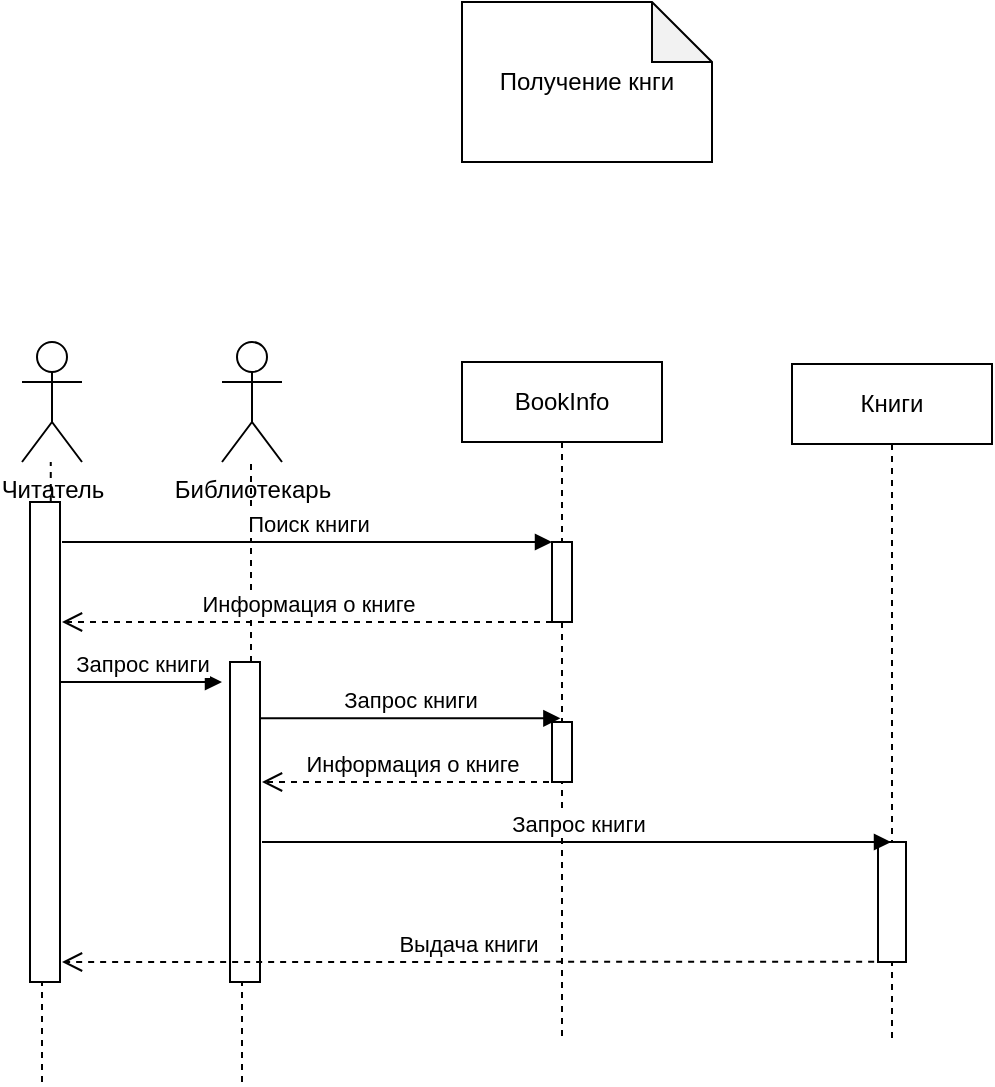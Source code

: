 <mxfile version="26.0.9">
  <diagram name="Page-1" id="2YBvvXClWsGukQMizWep">
    <mxGraphModel dx="877" dy="579" grid="1" gridSize="10" guides="1" tooltips="1" connect="1" arrows="1" fold="1" page="1" pageScale="1" pageWidth="850" pageHeight="1100" math="0" shadow="0">
      <root>
        <mxCell id="0" />
        <mxCell id="1" parent="0" />
        <mxCell id="_RrlDfQ-xXG5oGtXa7KV-1" value="Читатель" style="shape=umlActor;verticalLabelPosition=bottom;verticalAlign=top;html=1;" vertex="1" parent="1">
          <mxGeometry x="100" y="370" width="30" height="60" as="geometry" />
        </mxCell>
        <mxCell id="_RrlDfQ-xXG5oGtXa7KV-2" value="" style="endArrow=none;dashed=1;html=1;rounded=0;" edge="1" parent="1" source="_RrlDfQ-xXG5oGtXa7KV-4" target="_RrlDfQ-xXG5oGtXa7KV-1">
          <mxGeometry width="50" height="50" relative="1" as="geometry">
            <mxPoint x="110" y="740" as="sourcePoint" />
            <mxPoint x="110" y="460" as="targetPoint" />
          </mxGeometry>
        </mxCell>
        <mxCell id="_RrlDfQ-xXG5oGtXa7KV-3" value="" style="endArrow=none;dashed=1;html=1;rounded=0;" edge="1" parent="1" target="_RrlDfQ-xXG5oGtXa7KV-4">
          <mxGeometry width="50" height="50" relative="1" as="geometry">
            <mxPoint x="110" y="740" as="sourcePoint" />
            <mxPoint x="115" y="430" as="targetPoint" />
          </mxGeometry>
        </mxCell>
        <mxCell id="_RrlDfQ-xXG5oGtXa7KV-4" value="" style="html=1;points=[[0,0,0,0,5],[0,1,0,0,-5],[1,0,0,0,5],[1,1,0,0,-5]];perimeter=orthogonalPerimeter;outlineConnect=0;targetShapes=umlLifeline;portConstraint=eastwest;newEdgeStyle={&quot;curved&quot;:0,&quot;rounded&quot;:0};" vertex="1" parent="1">
          <mxGeometry x="104" y="450" width="15" height="240" as="geometry" />
        </mxCell>
        <mxCell id="_RrlDfQ-xXG5oGtXa7KV-5" value="Библиотекарь" style="shape=umlActor;verticalLabelPosition=bottom;verticalAlign=top;html=1;" vertex="1" parent="1">
          <mxGeometry x="200" y="370" width="30" height="60" as="geometry" />
        </mxCell>
        <mxCell id="_RrlDfQ-xXG5oGtXa7KV-6" value="" style="endArrow=none;dashed=1;html=1;rounded=0;" edge="1" parent="1" source="_RrlDfQ-xXG5oGtXa7KV-8" target="_RrlDfQ-xXG5oGtXa7KV-5">
          <mxGeometry width="50" height="50" relative="1" as="geometry">
            <mxPoint x="210" y="740" as="sourcePoint" />
            <mxPoint x="210" y="460" as="targetPoint" />
          </mxGeometry>
        </mxCell>
        <mxCell id="_RrlDfQ-xXG5oGtXa7KV-7" value="" style="endArrow=none;dashed=1;html=1;rounded=0;" edge="1" parent="1" target="_RrlDfQ-xXG5oGtXa7KV-8">
          <mxGeometry width="50" height="50" relative="1" as="geometry">
            <mxPoint x="210" y="740" as="sourcePoint" />
            <mxPoint x="215" y="430" as="targetPoint" />
          </mxGeometry>
        </mxCell>
        <mxCell id="_RrlDfQ-xXG5oGtXa7KV-8" value="" style="html=1;points=[[0,0,0,0,5],[0,1,0,0,-5],[1,0,0,0,5],[1,1,0,0,-5]];perimeter=orthogonalPerimeter;outlineConnect=0;targetShapes=umlLifeline;portConstraint=eastwest;newEdgeStyle={&quot;curved&quot;:0,&quot;rounded&quot;:0};" vertex="1" parent="1">
          <mxGeometry x="204" y="530" width="15" height="160" as="geometry" />
        </mxCell>
        <mxCell id="_RrlDfQ-xXG5oGtXa7KV-9" value="BookInfo" style="shape=umlLifeline;perimeter=lifelinePerimeter;whiteSpace=wrap;html=1;container=0;dropTarget=0;collapsible=0;recursiveResize=0;outlineConnect=0;portConstraint=eastwest;newEdgeStyle={&quot;edgeStyle&quot;:&quot;elbowEdgeStyle&quot;,&quot;elbow&quot;:&quot;vertical&quot;,&quot;curved&quot;:0,&quot;rounded&quot;:0};" vertex="1" parent="1">
          <mxGeometry x="320" y="380" width="100" height="340" as="geometry" />
        </mxCell>
        <mxCell id="_RrlDfQ-xXG5oGtXa7KV-10" value="" style="html=1;points=[];perimeter=orthogonalPerimeter;outlineConnect=0;targetShapes=umlLifeline;portConstraint=eastwest;newEdgeStyle={&quot;edgeStyle&quot;:&quot;elbowEdgeStyle&quot;,&quot;elbow&quot;:&quot;vertical&quot;,&quot;curved&quot;:0,&quot;rounded&quot;:0};" vertex="1" parent="_RrlDfQ-xXG5oGtXa7KV-9">
          <mxGeometry x="45" y="90" width="10" height="40" as="geometry" />
        </mxCell>
        <mxCell id="_RrlDfQ-xXG5oGtXa7KV-23" value="" style="html=1;points=[[0,0,0,0,5],[0,1,0,0,-5],[1,0,0,0,5],[1,1,0,0,-5]];perimeter=orthogonalPerimeter;outlineConnect=0;targetShapes=umlLifeline;portConstraint=eastwest;newEdgeStyle={&quot;curved&quot;:0,&quot;rounded&quot;:0};" vertex="1" parent="_RrlDfQ-xXG5oGtXa7KV-9">
          <mxGeometry x="45" y="180" width="10" height="30" as="geometry" />
        </mxCell>
        <mxCell id="_RrlDfQ-xXG5oGtXa7KV-11" value="Книги" style="shape=umlLifeline;perimeter=lifelinePerimeter;whiteSpace=wrap;html=1;container=1;dropTarget=0;collapsible=0;recursiveResize=0;outlineConnect=0;portConstraint=eastwest;newEdgeStyle={&quot;curved&quot;:0,&quot;rounded&quot;:0};" vertex="1" parent="1">
          <mxGeometry x="485" y="381" width="100" height="340" as="geometry" />
        </mxCell>
        <mxCell id="_RrlDfQ-xXG5oGtXa7KV-12" value="" style="html=1;points=[[0,0,0,0,5],[0,1,0,0,-5],[1,0,0,0,5],[1,1,0,0,-5]];perimeter=orthogonalPerimeter;outlineConnect=0;targetShapes=umlLifeline;portConstraint=eastwest;newEdgeStyle={&quot;curved&quot;:0,&quot;rounded&quot;:0};" vertex="1" parent="_RrlDfQ-xXG5oGtXa7KV-11">
          <mxGeometry x="43" y="239" width="14" height="60" as="geometry" />
        </mxCell>
        <mxCell id="_RrlDfQ-xXG5oGtXa7KV-15" value="Поиск книги" style="html=1;verticalAlign=bottom;endArrow=block;curved=0;rounded=0;" edge="1" parent="1" target="_RrlDfQ-xXG5oGtXa7KV-10">
          <mxGeometry width="80" relative="1" as="geometry">
            <mxPoint x="120" y="470" as="sourcePoint" />
            <mxPoint x="340" y="470" as="targetPoint" />
          </mxGeometry>
        </mxCell>
        <mxCell id="_RrlDfQ-xXG5oGtXa7KV-17" value="Информация о книге" style="html=1;verticalAlign=bottom;endArrow=open;dashed=1;endSize=8;curved=0;rounded=0;" edge="1" parent="1" source="_RrlDfQ-xXG5oGtXa7KV-10">
          <mxGeometry relative="1" as="geometry">
            <mxPoint x="340" y="510" as="sourcePoint" />
            <mxPoint x="120" y="510" as="targetPoint" />
          </mxGeometry>
        </mxCell>
        <mxCell id="_RrlDfQ-xXG5oGtXa7KV-19" value="Запрос книги" style="html=1;verticalAlign=bottom;endArrow=block;curved=0;rounded=0;" edge="1" parent="1" source="_RrlDfQ-xXG5oGtXa7KV-4">
          <mxGeometry width="80" relative="1" as="geometry">
            <mxPoint x="130" y="540" as="sourcePoint" />
            <mxPoint x="200" y="540" as="targetPoint" />
          </mxGeometry>
        </mxCell>
        <mxCell id="_RrlDfQ-xXG5oGtXa7KV-20" value="Запрос книги" style="html=1;verticalAlign=bottom;endArrow=block;curved=0;rounded=0;entryX=0.492;entryY=0.524;entryDx=0;entryDy=0;entryPerimeter=0;" edge="1" parent="1" source="_RrlDfQ-xXG5oGtXa7KV-8" target="_RrlDfQ-xXG5oGtXa7KV-9">
          <mxGeometry width="80" relative="1" as="geometry">
            <mxPoint x="230" y="560" as="sourcePoint" />
            <mxPoint x="320" y="560" as="targetPoint" />
          </mxGeometry>
        </mxCell>
        <mxCell id="_RrlDfQ-xXG5oGtXa7KV-21" value="Информация о книге" style="html=1;verticalAlign=bottom;endArrow=open;dashed=1;endSize=8;curved=0;rounded=0;" edge="1" parent="1" source="_RrlDfQ-xXG5oGtXa7KV-9">
          <mxGeometry relative="1" as="geometry">
            <mxPoint x="300" y="590" as="sourcePoint" />
            <mxPoint x="220" y="590" as="targetPoint" />
          </mxGeometry>
        </mxCell>
        <mxCell id="_RrlDfQ-xXG5oGtXa7KV-24" value="Запрос книги" style="html=1;verticalAlign=bottom;endArrow=block;curved=0;rounded=0;" edge="1" parent="1" target="_RrlDfQ-xXG5oGtXa7KV-11">
          <mxGeometry width="80" relative="1" as="geometry">
            <mxPoint x="220" y="620" as="sourcePoint" />
            <mxPoint x="420" y="630" as="targetPoint" />
          </mxGeometry>
        </mxCell>
        <mxCell id="_RrlDfQ-xXG5oGtXa7KV-25" value="Выдача книги" style="html=1;verticalAlign=bottom;endArrow=open;dashed=1;endSize=8;curved=0;rounded=0;exitX=-0.138;exitY=0.998;exitDx=0;exitDy=0;exitPerimeter=0;" edge="1" parent="1" source="_RrlDfQ-xXG5oGtXa7KV-12">
          <mxGeometry x="-0.001" relative="1" as="geometry">
            <mxPoint x="330" y="670" as="sourcePoint" />
            <mxPoint x="120" y="680" as="targetPoint" />
            <mxPoint as="offset" />
          </mxGeometry>
        </mxCell>
        <mxCell id="_RrlDfQ-xXG5oGtXa7KV-26" value="Получение кнги" style="shape=note;whiteSpace=wrap;html=1;backgroundOutline=1;darkOpacity=0.05;" vertex="1" parent="1">
          <mxGeometry x="320" y="200" width="125" height="80" as="geometry" />
        </mxCell>
      </root>
    </mxGraphModel>
  </diagram>
</mxfile>
